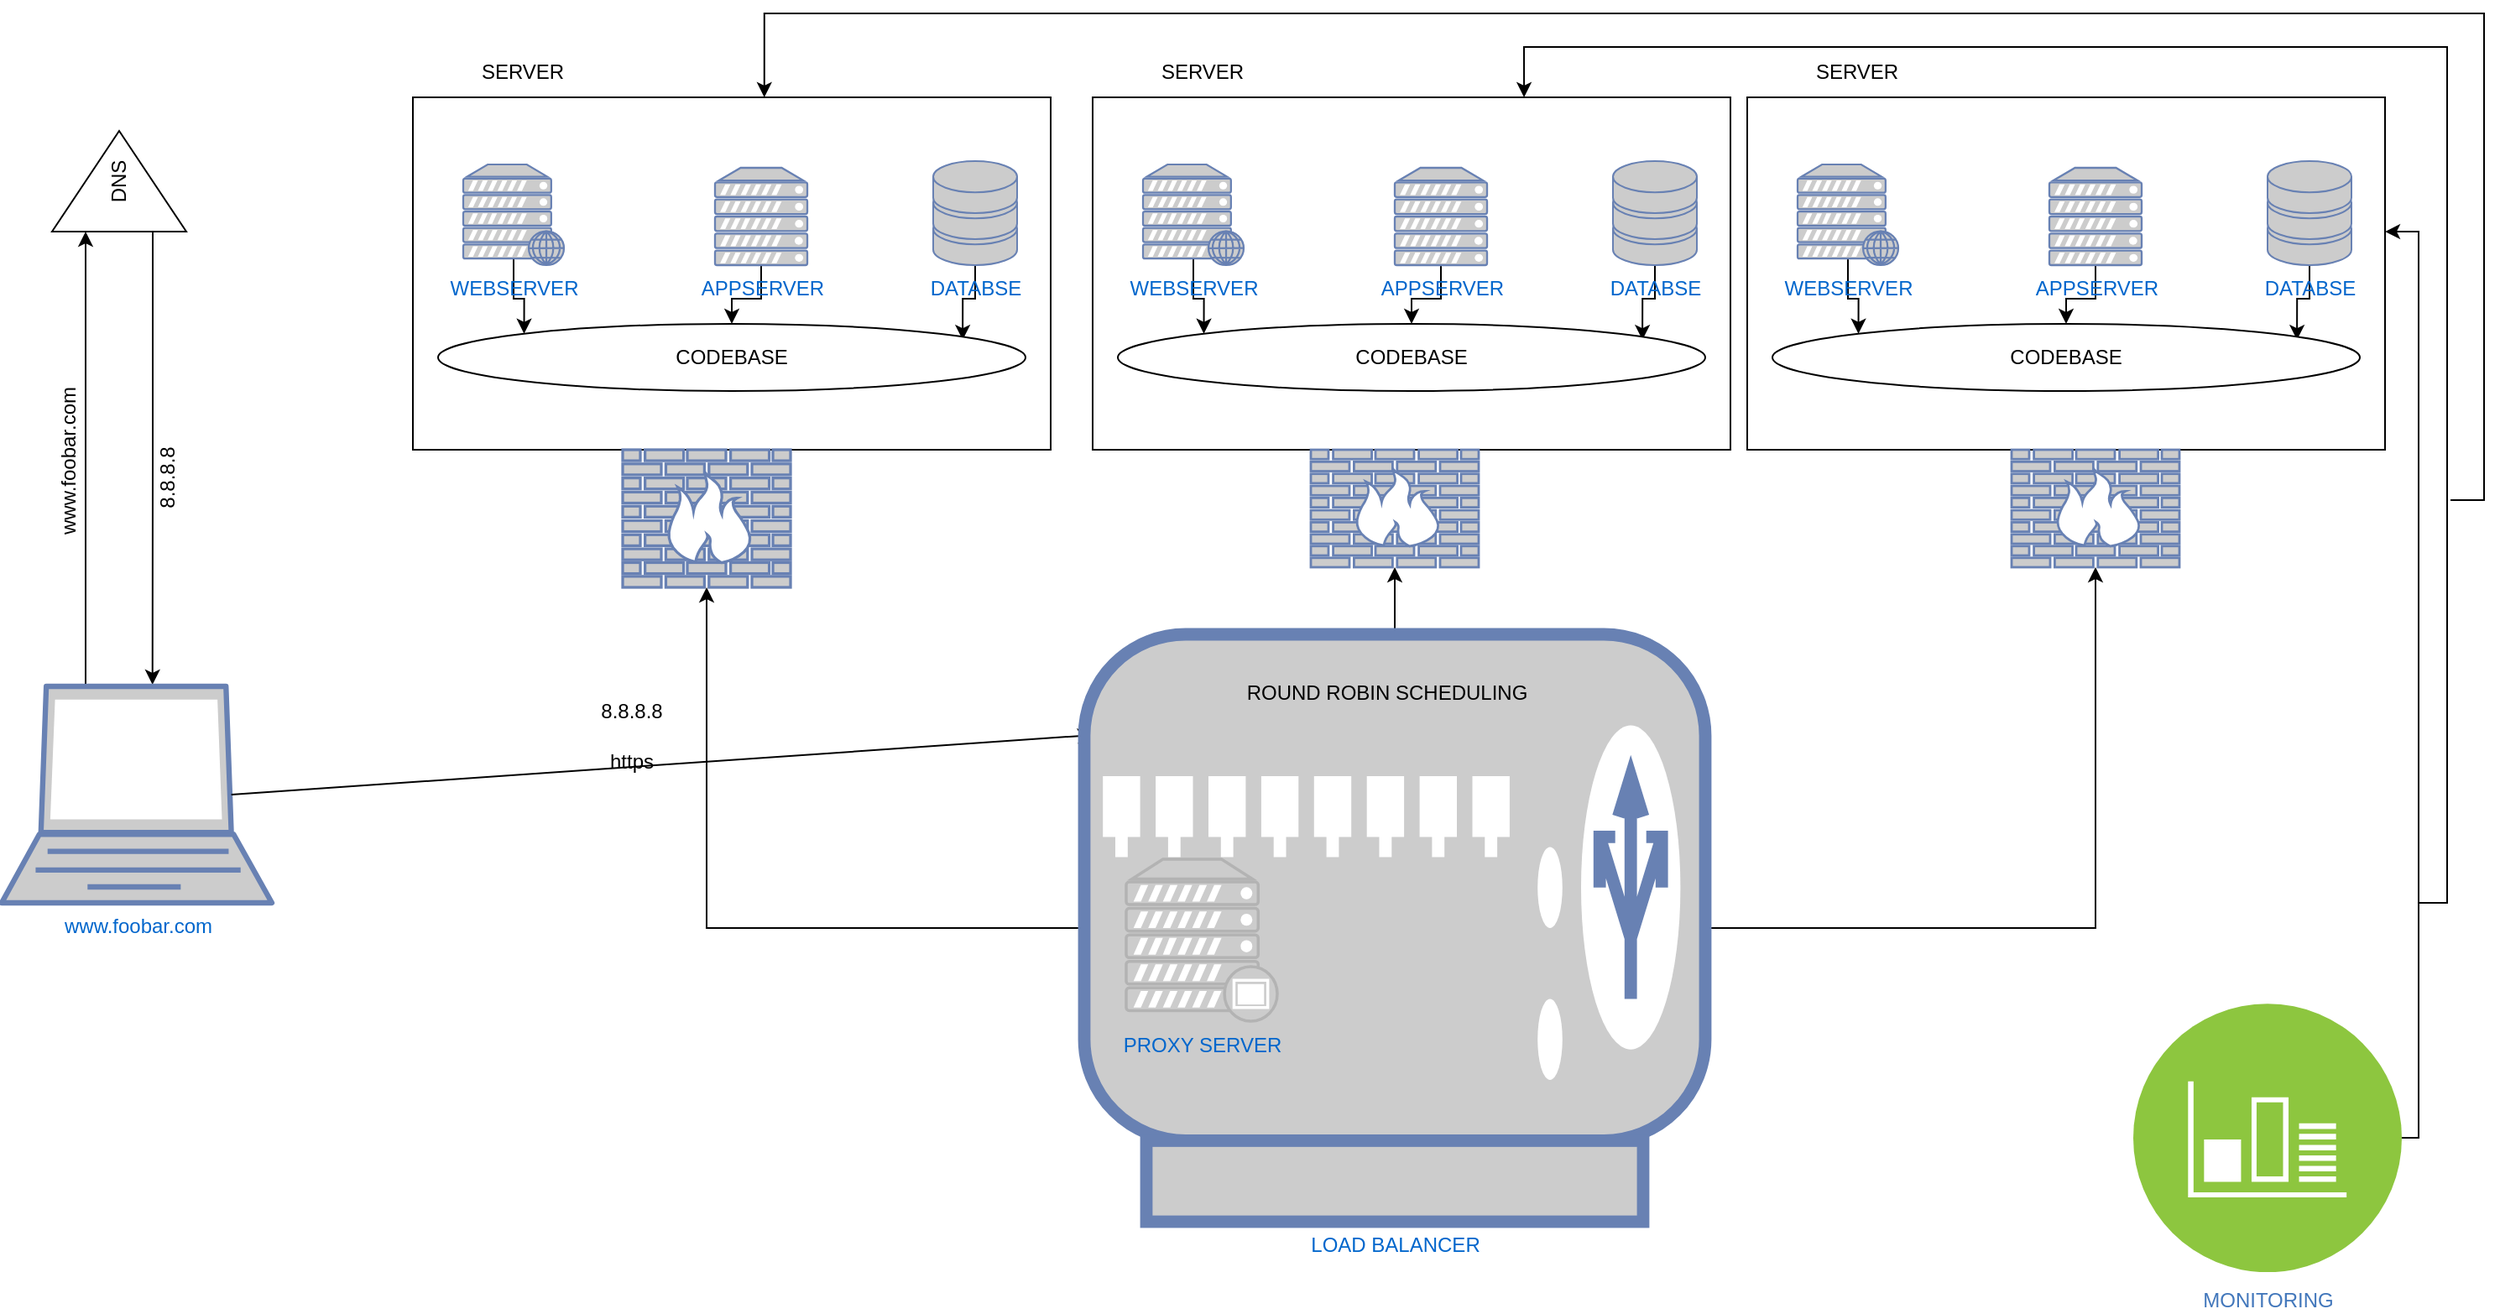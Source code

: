 <mxfile version="20.3.3" type="device"><diagram id="7yPCG2zBf1KuxEUgKCkw" name="Page-1"><mxGraphModel dx="2580" dy="1980" grid="1" gridSize="10" guides="1" tooltips="1" connect="1" arrows="1" fold="1" page="1" pageScale="1" pageWidth="850" pageHeight="1100" math="0" shadow="0"><root><mxCell id="0"/><mxCell id="1" parent="0"/><mxCell id="N4zJOBxJWlDA8Fj4ZP5G-16" value="" style="rounded=0;whiteSpace=wrap;html=1;" parent="1" vertex="1"><mxGeometry x="235" width="380" height="210" as="geometry"/></mxCell><mxCell id="Z2T82XfL2yIiQy-06Ica-56" style="edgeStyle=orthogonalEdgeStyle;rounded=0;orthogonalLoop=1;jettySize=auto;html=1;exitX=0;exitY=0.75;exitDx=0;exitDy=0;" edge="1" parent="1" source="N4zJOBxJWlDA8Fj4ZP5G-1"><mxGeometry relative="1" as="geometry"><mxPoint x="79.857" y="350" as="targetPoint"/></mxGeometry></mxCell><mxCell id="N4zJOBxJWlDA8Fj4ZP5G-1" value="DNS" style="triangle;whiteSpace=wrap;html=1;rotation=-90;" parent="1" vertex="1"><mxGeometry x="30" y="10" width="60" height="80" as="geometry"/></mxCell><mxCell id="Z2T82XfL2yIiQy-06Ica-55" style="edgeStyle=orthogonalEdgeStyle;rounded=0;orthogonalLoop=1;jettySize=auto;html=1;entryX=0;entryY=0.25;entryDx=0;entryDy=0;" edge="1" parent="1" source="N4zJOBxJWlDA8Fj4ZP5G-3" target="N4zJOBxJWlDA8Fj4ZP5G-1"><mxGeometry relative="1" as="geometry"><Array as="points"><mxPoint x="40" y="290"/><mxPoint x="40" y="290"/></Array></mxGeometry></mxCell><mxCell id="N4zJOBxJWlDA8Fj4ZP5G-3" value="www.foobar.com" style="fontColor=#0066CC;verticalAlign=top;verticalLabelPosition=bottom;labelPosition=center;align=center;html=1;outlineConnect=0;fillColor=#CCCCCC;strokeColor=#6881B3;gradientColor=none;gradientDirection=north;strokeWidth=2;shape=mxgraph.networks.laptop;" parent="1" vertex="1"><mxGeometry x="-10" y="351" width="161" height="129" as="geometry"/></mxCell><mxCell id="Z2T82XfL2yIiQy-06Ica-21" style="edgeStyle=orthogonalEdgeStyle;rounded=0;orthogonalLoop=1;jettySize=auto;html=1;exitX=0.5;exitY=1;exitDx=0;exitDy=0;exitPerimeter=0;entryX=0.893;entryY=0.239;entryDx=0;entryDy=0;entryPerimeter=0;" edge="1" parent="1" source="N4zJOBxJWlDA8Fj4ZP5G-6" target="Z2T82XfL2yIiQy-06Ica-18"><mxGeometry relative="1" as="geometry"/></mxCell><mxCell id="N4zJOBxJWlDA8Fj4ZP5G-6" value="DATABSE" style="fontColor=#0066CC;verticalAlign=top;verticalLabelPosition=bottom;labelPosition=center;align=center;html=1;outlineConnect=0;fillColor=#CCCCCC;strokeColor=#6881B3;gradientColor=none;gradientDirection=north;strokeWidth=2;shape=mxgraph.networks.storage;" parent="1" vertex="1"><mxGeometry x="545" y="38" width="50" height="62" as="geometry"/></mxCell><mxCell id="Z2T82XfL2yIiQy-06Ica-20" style="edgeStyle=orthogonalEdgeStyle;rounded=0;orthogonalLoop=1;jettySize=auto;html=1;exitX=0.5;exitY=1;exitDx=0;exitDy=0;exitPerimeter=0;" edge="1" parent="1" source="N4zJOBxJWlDA8Fj4ZP5G-8" target="Z2T82XfL2yIiQy-06Ica-18"><mxGeometry relative="1" as="geometry"/></mxCell><mxCell id="N4zJOBxJWlDA8Fj4ZP5G-8" value="APPSERVER" style="fontColor=#0066CC;verticalAlign=top;verticalLabelPosition=bottom;labelPosition=center;align=center;html=1;outlineConnect=0;fillColor=#CCCCCC;strokeColor=#6881B3;gradientColor=none;gradientDirection=north;strokeWidth=2;shape=mxgraph.networks.server;" parent="1" vertex="1"><mxGeometry x="415" y="42" width="55" height="58" as="geometry"/></mxCell><mxCell id="N4zJOBxJWlDA8Fj4ZP5G-10" value="www.foobar.com" style="text;html=1;align=center;verticalAlign=middle;resizable=0;points=[];autosize=1;strokeColor=none;fillColor=none;rotation=-90;" parent="1" vertex="1"><mxGeometry x="-25" y="202" width="110" height="30" as="geometry"/></mxCell><mxCell id="N4zJOBxJWlDA8Fj4ZP5G-13" value="8.8.8.8" style="text;html=1;align=center;verticalAlign=middle;resizable=0;points=[];autosize=1;strokeColor=none;fillColor=none;rotation=-90;" parent="1" vertex="1"><mxGeometry x="59" y="212" width="60" height="30" as="geometry"/></mxCell><mxCell id="N4zJOBxJWlDA8Fj4ZP5G-14" value="" style="endArrow=classic;html=1;rounded=0;exitX=0.85;exitY=0.5;exitDx=0;exitDy=0;exitPerimeter=0;" parent="1" source="N4zJOBxJWlDA8Fj4ZP5G-3" edge="1"><mxGeometry width="50" height="50" relative="1" as="geometry"><mxPoint x="190" y="230" as="sourcePoint"/><mxPoint x="640" y="380" as="targetPoint"/></mxGeometry></mxCell><mxCell id="Z2T82XfL2yIiQy-06Ica-19" style="edgeStyle=orthogonalEdgeStyle;rounded=0;orthogonalLoop=1;jettySize=auto;html=1;exitX=0.5;exitY=0.94;exitDx=0;exitDy=0;exitPerimeter=0;entryX=0;entryY=0;entryDx=0;entryDy=0;" edge="1" parent="1" source="N4zJOBxJWlDA8Fj4ZP5G-19" target="Z2T82XfL2yIiQy-06Ica-18"><mxGeometry relative="1" as="geometry"/></mxCell><mxCell id="N4zJOBxJWlDA8Fj4ZP5G-19" value="WEBSERVER" style="fontColor=#0066CC;verticalAlign=top;verticalLabelPosition=bottom;labelPosition=center;align=center;html=1;outlineConnect=0;fillColor=#CCCCCC;strokeColor=#6881B3;gradientColor=none;gradientDirection=north;strokeWidth=2;shape=mxgraph.networks.web_server;" parent="1" vertex="1"><mxGeometry x="265" y="40" width="60" height="60" as="geometry"/></mxCell><mxCell id="N4zJOBxJWlDA8Fj4ZP5G-24" value="SERVER" style="text;html=1;align=center;verticalAlign=middle;resizable=0;points=[];autosize=1;strokeColor=none;fillColor=none;" parent="1" vertex="1"><mxGeometry x="265" y="-30" width="70" height="30" as="geometry"/></mxCell><mxCell id="N4zJOBxJWlDA8Fj4ZP5G-25" value="8.8.8.8" style="text;html=1;align=center;verticalAlign=middle;resizable=0;points=[];autosize=1;strokeColor=none;fillColor=none;rotation=0;" parent="1" vertex="1"><mxGeometry x="335" y="351" width="60" height="30" as="geometry"/></mxCell><mxCell id="N4zJOBxJWlDA8Fj4ZP5G-26" value="https" style="text;html=1;align=center;verticalAlign=middle;resizable=0;points=[];autosize=1;strokeColor=none;fillColor=none;rotation=0;" parent="1" vertex="1"><mxGeometry x="340" y="381" width="50" height="30" as="geometry"/></mxCell><mxCell id="Z2T82XfL2yIiQy-06Ica-18" value="CODEBASE" style="ellipse;whiteSpace=wrap;html=1;" vertex="1" parent="1"><mxGeometry x="250" y="135" width="350" height="40" as="geometry"/></mxCell><mxCell id="Z2T82XfL2yIiQy-06Ica-22" style="edgeStyle=orthogonalEdgeStyle;rounded=0;orthogonalLoop=1;jettySize=auto;html=1;exitX=0.5;exitY=1;exitDx=0;exitDy=0;" edge="1" parent="1" source="N4zJOBxJWlDA8Fj4ZP5G-16" target="N4zJOBxJWlDA8Fj4ZP5G-16"><mxGeometry relative="1" as="geometry"/></mxCell><mxCell id="Z2T82XfL2yIiQy-06Ica-28" value="" style="rounded=0;whiteSpace=wrap;html=1;" vertex="1" parent="1"><mxGeometry x="640" width="380" height="210" as="geometry"/></mxCell><mxCell id="Z2T82XfL2yIiQy-06Ica-29" style="edgeStyle=orthogonalEdgeStyle;rounded=0;orthogonalLoop=1;jettySize=auto;html=1;exitX=0.5;exitY=1;exitDx=0;exitDy=0;exitPerimeter=0;entryX=0.893;entryY=0.239;entryDx=0;entryDy=0;entryPerimeter=0;" edge="1" parent="1" source="Z2T82XfL2yIiQy-06Ica-30" target="Z2T82XfL2yIiQy-06Ica-36"><mxGeometry relative="1" as="geometry"/></mxCell><mxCell id="Z2T82XfL2yIiQy-06Ica-30" value="DATABSE" style="fontColor=#0066CC;verticalAlign=top;verticalLabelPosition=bottom;labelPosition=center;align=center;html=1;outlineConnect=0;fillColor=#CCCCCC;strokeColor=#6881B3;gradientColor=none;gradientDirection=north;strokeWidth=2;shape=mxgraph.networks.storage;" vertex="1" parent="1"><mxGeometry x="950" y="38" width="50" height="62" as="geometry"/></mxCell><mxCell id="Z2T82XfL2yIiQy-06Ica-31" style="edgeStyle=orthogonalEdgeStyle;rounded=0;orthogonalLoop=1;jettySize=auto;html=1;exitX=0.5;exitY=1;exitDx=0;exitDy=0;exitPerimeter=0;" edge="1" parent="1" source="Z2T82XfL2yIiQy-06Ica-32" target="Z2T82XfL2yIiQy-06Ica-36"><mxGeometry relative="1" as="geometry"/></mxCell><mxCell id="Z2T82XfL2yIiQy-06Ica-32" value="APPSERVER" style="fontColor=#0066CC;verticalAlign=top;verticalLabelPosition=bottom;labelPosition=center;align=center;html=1;outlineConnect=0;fillColor=#CCCCCC;strokeColor=#6881B3;gradientColor=none;gradientDirection=north;strokeWidth=2;shape=mxgraph.networks.server;" vertex="1" parent="1"><mxGeometry x="820" y="42" width="55" height="58" as="geometry"/></mxCell><mxCell id="Z2T82XfL2yIiQy-06Ica-33" style="edgeStyle=orthogonalEdgeStyle;rounded=0;orthogonalLoop=1;jettySize=auto;html=1;exitX=0.5;exitY=0.94;exitDx=0;exitDy=0;exitPerimeter=0;entryX=0;entryY=0;entryDx=0;entryDy=0;" edge="1" parent="1" source="Z2T82XfL2yIiQy-06Ica-34" target="Z2T82XfL2yIiQy-06Ica-36"><mxGeometry relative="1" as="geometry"/></mxCell><mxCell id="Z2T82XfL2yIiQy-06Ica-34" value="WEBSERVER" style="fontColor=#0066CC;verticalAlign=top;verticalLabelPosition=bottom;labelPosition=center;align=center;html=1;outlineConnect=0;fillColor=#CCCCCC;strokeColor=#6881B3;gradientColor=none;gradientDirection=north;strokeWidth=2;shape=mxgraph.networks.web_server;" vertex="1" parent="1"><mxGeometry x="670" y="40" width="60" height="60" as="geometry"/></mxCell><mxCell id="Z2T82XfL2yIiQy-06Ica-35" value="SERVER" style="text;html=1;align=center;verticalAlign=middle;resizable=0;points=[];autosize=1;strokeColor=none;fillColor=none;" vertex="1" parent="1"><mxGeometry x="670" y="-30" width="70" height="30" as="geometry"/></mxCell><mxCell id="Z2T82XfL2yIiQy-06Ica-36" value="CODEBASE" style="ellipse;whiteSpace=wrap;html=1;" vertex="1" parent="1"><mxGeometry x="655" y="135" width="350" height="40" as="geometry"/></mxCell><mxCell id="Z2T82XfL2yIiQy-06Ica-37" style="edgeStyle=orthogonalEdgeStyle;rounded=0;orthogonalLoop=1;jettySize=auto;html=1;exitX=0.5;exitY=1;exitDx=0;exitDy=0;" edge="1" parent="1" source="Z2T82XfL2yIiQy-06Ica-28" target="Z2T82XfL2yIiQy-06Ica-28"><mxGeometry relative="1" as="geometry"/></mxCell><mxCell id="Z2T82XfL2yIiQy-06Ica-38" value="" style="rounded=0;whiteSpace=wrap;html=1;" vertex="1" parent="1"><mxGeometry x="1030" width="380" height="210" as="geometry"/></mxCell><mxCell id="Z2T82XfL2yIiQy-06Ica-39" style="edgeStyle=orthogonalEdgeStyle;rounded=0;orthogonalLoop=1;jettySize=auto;html=1;exitX=0.5;exitY=1;exitDx=0;exitDy=0;exitPerimeter=0;entryX=0.893;entryY=0.239;entryDx=0;entryDy=0;entryPerimeter=0;" edge="1" parent="1" source="Z2T82XfL2yIiQy-06Ica-40" target="Z2T82XfL2yIiQy-06Ica-46"><mxGeometry relative="1" as="geometry"/></mxCell><mxCell id="Z2T82XfL2yIiQy-06Ica-40" value="DATABSE" style="fontColor=#0066CC;verticalAlign=top;verticalLabelPosition=bottom;labelPosition=center;align=center;html=1;outlineConnect=0;fillColor=#CCCCCC;strokeColor=#6881B3;gradientColor=none;gradientDirection=north;strokeWidth=2;shape=mxgraph.networks.storage;" vertex="1" parent="1"><mxGeometry x="1340" y="38" width="50" height="62" as="geometry"/></mxCell><mxCell id="Z2T82XfL2yIiQy-06Ica-41" style="edgeStyle=orthogonalEdgeStyle;rounded=0;orthogonalLoop=1;jettySize=auto;html=1;exitX=0.5;exitY=1;exitDx=0;exitDy=0;exitPerimeter=0;" edge="1" parent="1" source="Z2T82XfL2yIiQy-06Ica-42" target="Z2T82XfL2yIiQy-06Ica-46"><mxGeometry relative="1" as="geometry"/></mxCell><mxCell id="Z2T82XfL2yIiQy-06Ica-42" value="APPSERVER" style="fontColor=#0066CC;verticalAlign=top;verticalLabelPosition=bottom;labelPosition=center;align=center;html=1;outlineConnect=0;fillColor=#CCCCCC;strokeColor=#6881B3;gradientColor=none;gradientDirection=north;strokeWidth=2;shape=mxgraph.networks.server;" vertex="1" parent="1"><mxGeometry x="1210" y="42" width="55" height="58" as="geometry"/></mxCell><mxCell id="Z2T82XfL2yIiQy-06Ica-43" style="edgeStyle=orthogonalEdgeStyle;rounded=0;orthogonalLoop=1;jettySize=auto;html=1;exitX=0.5;exitY=0.94;exitDx=0;exitDy=0;exitPerimeter=0;entryX=0;entryY=0;entryDx=0;entryDy=0;" edge="1" parent="1" source="Z2T82XfL2yIiQy-06Ica-44" target="Z2T82XfL2yIiQy-06Ica-46"><mxGeometry relative="1" as="geometry"/></mxCell><mxCell id="Z2T82XfL2yIiQy-06Ica-44" value="WEBSERVER" style="fontColor=#0066CC;verticalAlign=top;verticalLabelPosition=bottom;labelPosition=center;align=center;html=1;outlineConnect=0;fillColor=#CCCCCC;strokeColor=#6881B3;gradientColor=none;gradientDirection=north;strokeWidth=2;shape=mxgraph.networks.web_server;" vertex="1" parent="1"><mxGeometry x="1060" y="40" width="60" height="60" as="geometry"/></mxCell><mxCell id="Z2T82XfL2yIiQy-06Ica-45" value="SERVER" style="text;html=1;align=center;verticalAlign=middle;resizable=0;points=[];autosize=1;strokeColor=none;fillColor=none;" vertex="1" parent="1"><mxGeometry x="1060" y="-30" width="70" height="30" as="geometry"/></mxCell><mxCell id="Z2T82XfL2yIiQy-06Ica-46" value="CODEBASE" style="ellipse;whiteSpace=wrap;html=1;" vertex="1" parent="1"><mxGeometry x="1045" y="135" width="350" height="40" as="geometry"/></mxCell><mxCell id="Z2T82XfL2yIiQy-06Ica-47" style="edgeStyle=orthogonalEdgeStyle;rounded=0;orthogonalLoop=1;jettySize=auto;html=1;exitX=0.5;exitY=1;exitDx=0;exitDy=0;" edge="1" parent="1" source="Z2T82XfL2yIiQy-06Ica-38" target="Z2T82XfL2yIiQy-06Ica-38"><mxGeometry relative="1" as="geometry"/></mxCell><mxCell id="Z2T82XfL2yIiQy-06Ica-49" style="edgeStyle=orthogonalEdgeStyle;rounded=0;orthogonalLoop=1;jettySize=auto;html=1;entryX=0.5;entryY=1;entryDx=0;entryDy=0;entryPerimeter=0;" edge="1" parent="1" source="Z2T82XfL2yIiQy-06Ica-48" target="Z2T82XfL2yIiQy-06Ica-61"><mxGeometry relative="1" as="geometry"><mxPoint x="410" y="310" as="targetPoint"/></mxGeometry></mxCell><mxCell id="Z2T82XfL2yIiQy-06Ica-52" style="edgeStyle=orthogonalEdgeStyle;rounded=0;orthogonalLoop=1;jettySize=auto;html=1;" edge="1" parent="1" source="Z2T82XfL2yIiQy-06Ica-48" target="Z2T82XfL2yIiQy-06Ica-68"><mxGeometry relative="1" as="geometry"/></mxCell><mxCell id="Z2T82XfL2yIiQy-06Ica-67" style="edgeStyle=orthogonalEdgeStyle;rounded=0;orthogonalLoop=1;jettySize=auto;html=1;exitX=0.5;exitY=0;exitDx=0;exitDy=0;exitPerimeter=0;entryX=0.5;entryY=1;entryDx=0;entryDy=0;entryPerimeter=0;" edge="1" parent="1" source="Z2T82XfL2yIiQy-06Ica-48" target="Z2T82XfL2yIiQy-06Ica-65"><mxGeometry relative="1" as="geometry"/></mxCell><mxCell id="Z2T82XfL2yIiQy-06Ica-48" value="LOAD BALANCER" style="fontColor=#0066CC;verticalAlign=top;verticalLabelPosition=bottom;labelPosition=center;align=center;html=1;outlineConnect=0;fillColor=#CCCCCC;strokeColor=#6881B3;gradientColor=none;gradientDirection=north;strokeWidth=2;shape=mxgraph.networks.load_balancer;" vertex="1" parent="1"><mxGeometry x="635" y="320" width="370" height="350" as="geometry"/></mxCell><mxCell id="Z2T82XfL2yIiQy-06Ica-59" value="PROXY SERVER" style="fontColor=#0066CC;verticalAlign=top;verticalLabelPosition=bottom;labelPosition=center;align=center;html=1;outlineConnect=0;fillColor=#CCCCCC;strokeColor=#B3B3B3;gradientColor=none;gradientDirection=north;strokeWidth=2;shape=mxgraph.networks.proxy_server;" vertex="1" parent="1"><mxGeometry x="660" y="454" width="90" height="96.5" as="geometry"/></mxCell><mxCell id="Z2T82XfL2yIiQy-06Ica-60" value="ROUND ROBIN SCHEDULING" style="text;html=1;align=center;verticalAlign=middle;resizable=0;points=[];autosize=1;strokeColor=none;fillColor=none;" vertex="1" parent="1"><mxGeometry x="720" y="340" width="190" height="30" as="geometry"/></mxCell><mxCell id="Z2T82XfL2yIiQy-06Ica-61" value="" style="fontColor=#0066CC;verticalAlign=top;verticalLabelPosition=bottom;labelPosition=center;align=center;html=1;outlineConnect=0;fillColor=#CCCCCC;strokeColor=#6881B3;gradientColor=none;gradientDirection=north;strokeWidth=2;shape=mxgraph.networks.firewall;" vertex="1" parent="1"><mxGeometry x="360" y="210" width="100" height="82" as="geometry"/></mxCell><mxCell id="Z2T82XfL2yIiQy-06Ica-65" value="" style="fontColor=#0066CC;verticalAlign=top;verticalLabelPosition=bottom;labelPosition=center;align=center;html=1;outlineConnect=0;fillColor=#CCCCCC;strokeColor=#6881B3;gradientColor=none;gradientDirection=north;strokeWidth=2;shape=mxgraph.networks.firewall;" vertex="1" parent="1"><mxGeometry x="770" y="210" width="100" height="70" as="geometry"/></mxCell><mxCell id="Z2T82XfL2yIiQy-06Ica-68" value="" style="fontColor=#0066CC;verticalAlign=top;verticalLabelPosition=bottom;labelPosition=center;align=center;html=1;outlineConnect=0;fillColor=#CCCCCC;strokeColor=#6881B3;gradientColor=none;gradientDirection=north;strokeWidth=2;shape=mxgraph.networks.firewall;" vertex="1" parent="1"><mxGeometry x="1187.5" y="210" width="100" height="70" as="geometry"/></mxCell><mxCell id="Z2T82XfL2yIiQy-06Ica-72" style="edgeStyle=orthogonalEdgeStyle;rounded=0;orthogonalLoop=1;jettySize=auto;html=1;entryX=1;entryY=0.381;entryDx=0;entryDy=0;entryPerimeter=0;" edge="1" parent="1" source="Z2T82XfL2yIiQy-06Ica-71" target="Z2T82XfL2yIiQy-06Ica-38"><mxGeometry relative="1" as="geometry"><Array as="points"><mxPoint x="1430" y="620"/><mxPoint x="1430" y="80"/></Array></mxGeometry></mxCell><mxCell id="Z2T82XfL2yIiQy-06Ica-73" style="edgeStyle=orthogonalEdgeStyle;rounded=0;orthogonalLoop=1;jettySize=auto;html=1;entryX=0.658;entryY=0;entryDx=0;entryDy=0;entryPerimeter=0;" edge="1" parent="1"><mxGeometry relative="1" as="geometry"><mxPoint x="1430" y="480" as="sourcePoint"/><mxPoint x="897.04" as="targetPoint"/><Array as="points"><mxPoint x="1447" y="480"/><mxPoint x="1447" y="-30"/><mxPoint x="897" y="-30"/></Array></mxGeometry></mxCell><mxCell id="Z2T82XfL2yIiQy-06Ica-74" style="edgeStyle=orthogonalEdgeStyle;rounded=0;orthogonalLoop=1;jettySize=auto;html=1;entryX=0.551;entryY=0;entryDx=0;entryDy=0;entryPerimeter=0;" edge="1" parent="1" target="N4zJOBxJWlDA8Fj4ZP5G-16"><mxGeometry relative="1" as="geometry"><mxPoint x="444.4" y="-12.52" as="targetPoint"/><mxPoint x="1449" y="240" as="sourcePoint"/><Array as="points"><mxPoint x="1469" y="240"/><mxPoint x="1469" y="-50"/><mxPoint x="444" y="-50"/></Array></mxGeometry></mxCell><mxCell id="Z2T82XfL2yIiQy-06Ica-71" value="MONITORING" style="aspect=fixed;perimeter=ellipsePerimeter;html=1;align=center;shadow=0;dashed=0;fontColor=#4277BB;labelBackgroundColor=#ffffff;fontSize=12;spacingTop=3;image;image=img/lib/ibm/infrastructure/monitoring_logging.svg;strokeColor=#B3B3B3;" vertex="1" parent="1"><mxGeometry x="1260" y="540" width="160" height="160" as="geometry"/></mxCell></root></mxGraphModel></diagram></mxfile>
